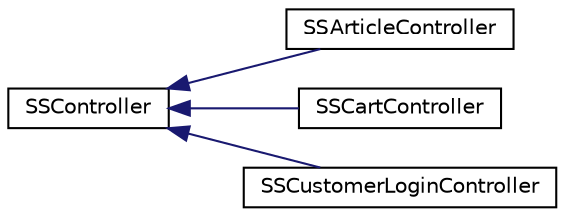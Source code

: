 digraph "Graphical Class Hierarchy"
{
  edge [fontname="Helvetica",fontsize="10",labelfontname="Helvetica",labelfontsize="10"];
  node [fontname="Helvetica",fontsize="10",shape=record];
  rankdir="LR";
  Node1 [label="SSController",height=0.2,width=0.4,color="black", fillcolor="white", style="filled",URL="$class_s_s_controller.html"];
  Node1 -> Node2 [dir="back",color="midnightblue",fontsize="10",style="solid",fontname="Helvetica"];
  Node2 [label="SSArticleController",height=0.2,width=0.4,color="black", fillcolor="white", style="filled",URL="$class_s_s_article_controller.html"];
  Node1 -> Node3 [dir="back",color="midnightblue",fontsize="10",style="solid",fontname="Helvetica"];
  Node3 [label="SSCartController",height=0.2,width=0.4,color="black", fillcolor="white", style="filled",URL="$class_s_s_cart_controller.html"];
  Node1 -> Node4 [dir="back",color="midnightblue",fontsize="10",style="solid",fontname="Helvetica"];
  Node4 [label="SSCustomerLoginController",height=0.2,width=0.4,color="black", fillcolor="white", style="filled",URL="$class_s_s_customer_login_controller.html"];
}
